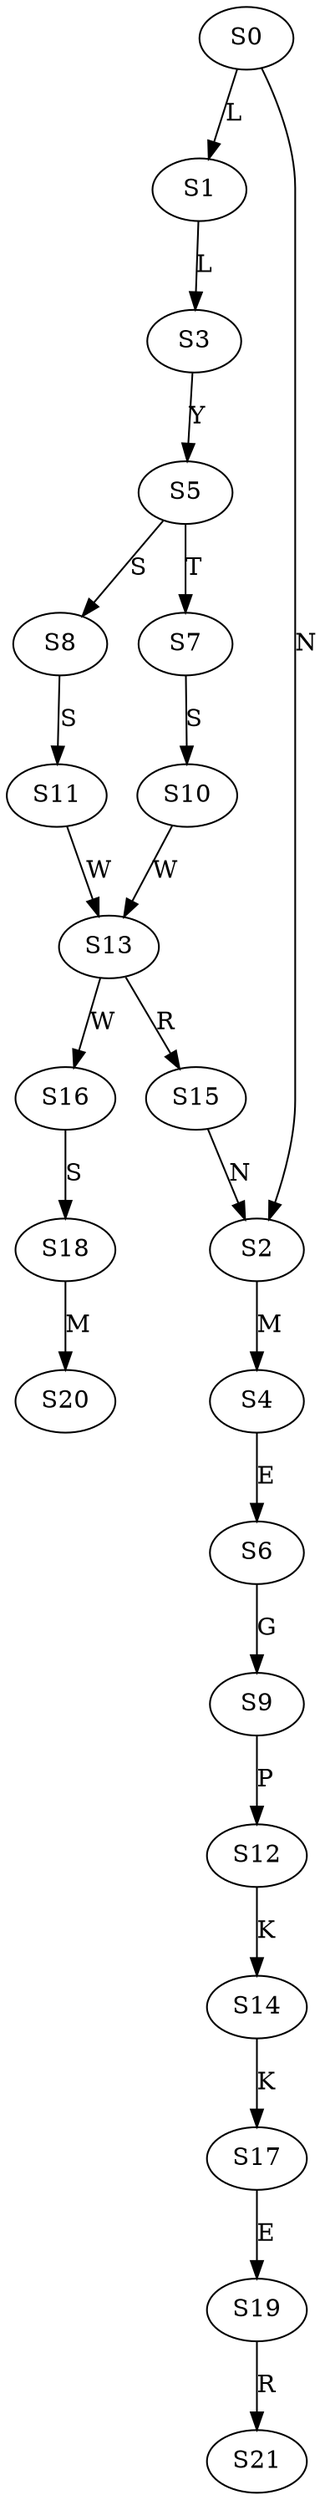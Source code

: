 strict digraph  {
	S0 -> S1 [ label = L ];
	S0 -> S2 [ label = N ];
	S1 -> S3 [ label = L ];
	S2 -> S4 [ label = M ];
	S3 -> S5 [ label = Y ];
	S4 -> S6 [ label = E ];
	S5 -> S7 [ label = T ];
	S5 -> S8 [ label = S ];
	S6 -> S9 [ label = G ];
	S7 -> S10 [ label = S ];
	S8 -> S11 [ label = S ];
	S9 -> S12 [ label = P ];
	S10 -> S13 [ label = W ];
	S11 -> S13 [ label = W ];
	S12 -> S14 [ label = K ];
	S13 -> S15 [ label = R ];
	S13 -> S16 [ label = W ];
	S14 -> S17 [ label = K ];
	S15 -> S2 [ label = N ];
	S16 -> S18 [ label = S ];
	S17 -> S19 [ label = E ];
	S18 -> S20 [ label = M ];
	S19 -> S21 [ label = R ];
}
